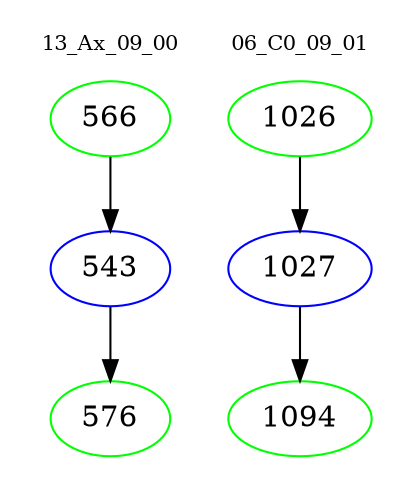 digraph{
subgraph cluster_0 {
color = white
label = "13_Ax_09_00";
fontsize=10;
T0_566 [label="566", color="green"]
T0_566 -> T0_543 [color="black"]
T0_543 [label="543", color="blue"]
T0_543 -> T0_576 [color="black"]
T0_576 [label="576", color="green"]
}
subgraph cluster_1 {
color = white
label = "06_C0_09_01";
fontsize=10;
T1_1026 [label="1026", color="green"]
T1_1026 -> T1_1027 [color="black"]
T1_1027 [label="1027", color="blue"]
T1_1027 -> T1_1094 [color="black"]
T1_1094 [label="1094", color="green"]
}
}
